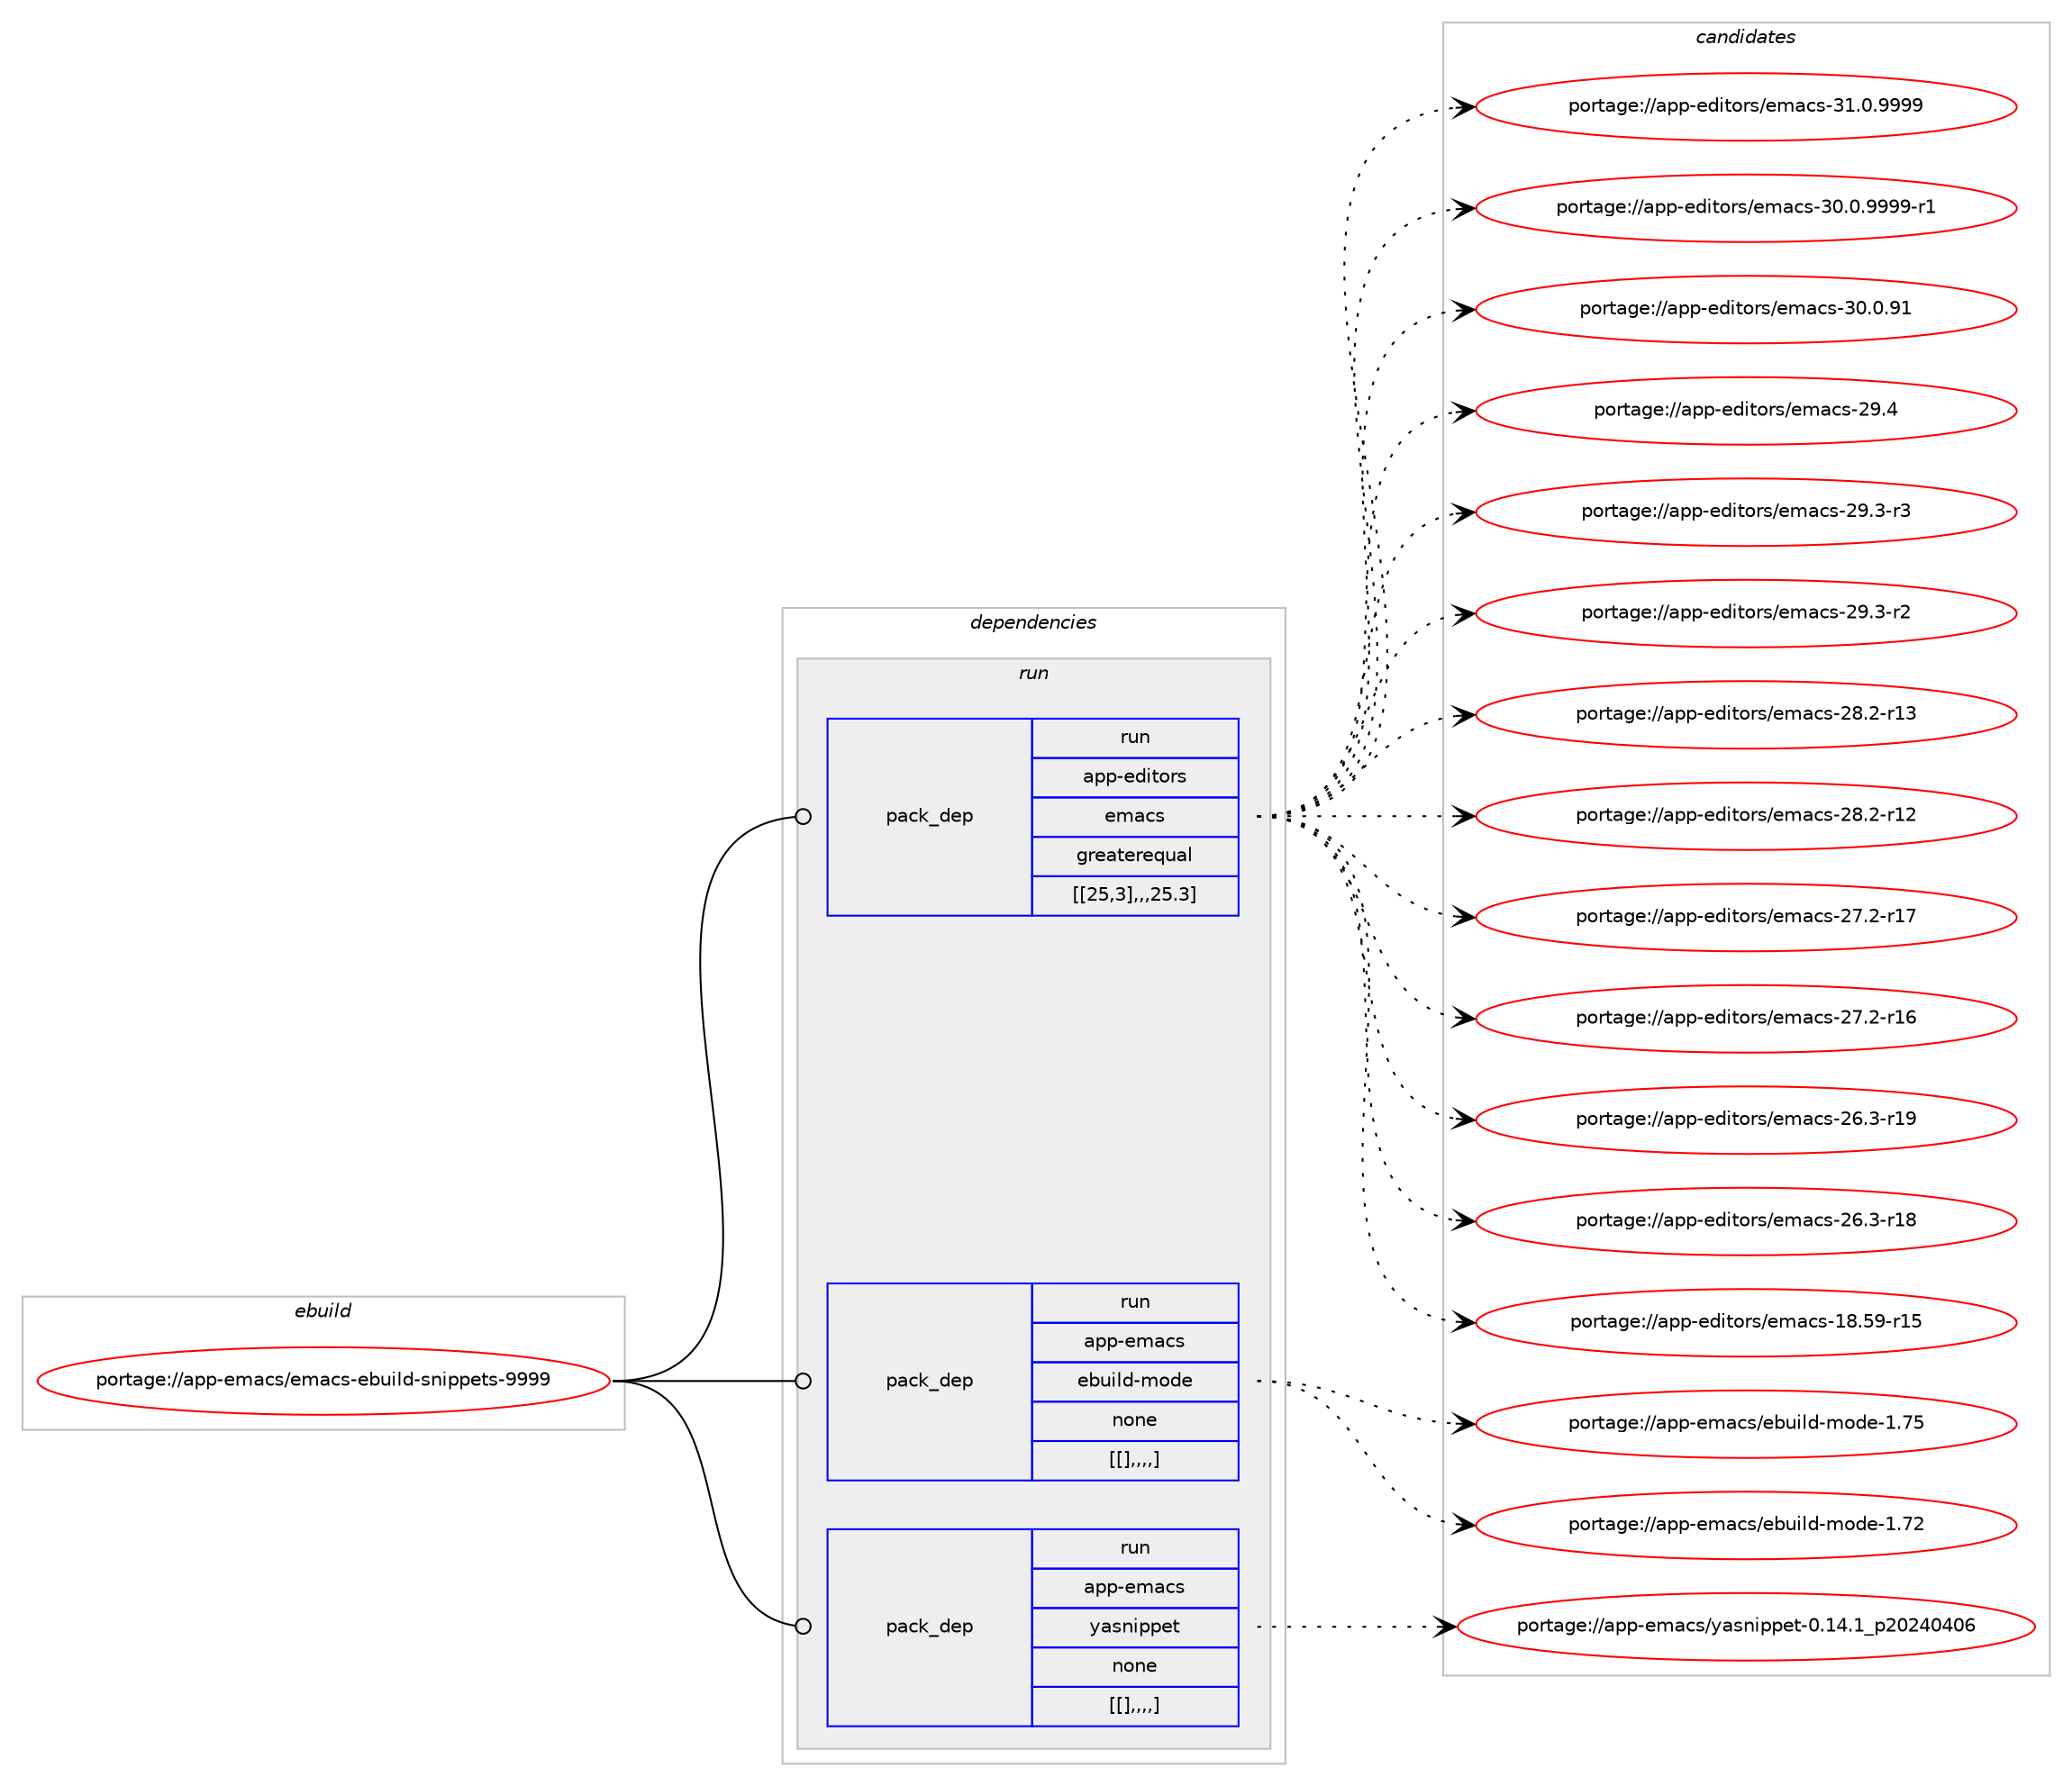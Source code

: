 digraph prolog {

# *************
# Graph options
# *************

newrank=true;
concentrate=true;
compound=true;
graph [rankdir=LR,fontname=Helvetica,fontsize=10,ranksep=1.5];#, ranksep=2.5, nodesep=0.2];
edge  [arrowhead=vee];
node  [fontname=Helvetica,fontsize=10];

# **********
# The ebuild
# **********

subgraph cluster_leftcol {
color=gray;
label=<<i>ebuild</i>>;
id [label="portage://app-emacs/emacs-ebuild-snippets-9999", color=red, width=4, href="../app-emacs/emacs-ebuild-snippets-9999.svg"];
}

# ****************
# The dependencies
# ****************

subgraph cluster_midcol {
color=gray;
label=<<i>dependencies</i>>;
subgraph cluster_compile {
fillcolor="#eeeeee";
style=filled;
label=<<i>compile</i>>;
}
subgraph cluster_compileandrun {
fillcolor="#eeeeee";
style=filled;
label=<<i>compile and run</i>>;
}
subgraph cluster_run {
fillcolor="#eeeeee";
style=filled;
label=<<i>run</i>>;
subgraph pack16485 {
dependency23035 [label=<<TABLE BORDER="0" CELLBORDER="1" CELLSPACING="0" CELLPADDING="4" WIDTH="220"><TR><TD ROWSPAN="6" CELLPADDING="30">pack_dep</TD></TR><TR><TD WIDTH="110">run</TD></TR><TR><TD>app-editors</TD></TR><TR><TD>emacs</TD></TR><TR><TD>greaterequal</TD></TR><TR><TD>[[25,3],,,25.3]</TD></TR></TABLE>>, shape=none, color=blue];
}
id:e -> dependency23035:w [weight=20,style="solid",arrowhead="odot"];
subgraph pack16486 {
dependency23036 [label=<<TABLE BORDER="0" CELLBORDER="1" CELLSPACING="0" CELLPADDING="4" WIDTH="220"><TR><TD ROWSPAN="6" CELLPADDING="30">pack_dep</TD></TR><TR><TD WIDTH="110">run</TD></TR><TR><TD>app-emacs</TD></TR><TR><TD>ebuild-mode</TD></TR><TR><TD>none</TD></TR><TR><TD>[[],,,,]</TD></TR></TABLE>>, shape=none, color=blue];
}
id:e -> dependency23036:w [weight=20,style="solid",arrowhead="odot"];
subgraph pack16487 {
dependency23037 [label=<<TABLE BORDER="0" CELLBORDER="1" CELLSPACING="0" CELLPADDING="4" WIDTH="220"><TR><TD ROWSPAN="6" CELLPADDING="30">pack_dep</TD></TR><TR><TD WIDTH="110">run</TD></TR><TR><TD>app-emacs</TD></TR><TR><TD>yasnippet</TD></TR><TR><TD>none</TD></TR><TR><TD>[[],,,,]</TD></TR></TABLE>>, shape=none, color=blue];
}
id:e -> dependency23037:w [weight=20,style="solid",arrowhead="odot"];
}
}

# **************
# The candidates
# **************

subgraph cluster_choices {
rank=same;
color=gray;
label=<<i>candidates</i>>;

subgraph choice16485 {
color=black;
nodesep=1;
choice971121124510110010511611111411547101109979911545514946484657575757 [label="portage://app-editors/emacs-31.0.9999", color=red, width=4,href="../app-editors/emacs-31.0.9999.svg"];
choice9711211245101100105116111114115471011099799115455148464846575757574511449 [label="portage://app-editors/emacs-30.0.9999-r1", color=red, width=4,href="../app-editors/emacs-30.0.9999-r1.svg"];
choice97112112451011001051161111141154710110997991154551484648465749 [label="portage://app-editors/emacs-30.0.91", color=red, width=4,href="../app-editors/emacs-30.0.91.svg"];
choice97112112451011001051161111141154710110997991154550574652 [label="portage://app-editors/emacs-29.4", color=red, width=4,href="../app-editors/emacs-29.4.svg"];
choice971121124510110010511611111411547101109979911545505746514511451 [label="portage://app-editors/emacs-29.3-r3", color=red, width=4,href="../app-editors/emacs-29.3-r3.svg"];
choice971121124510110010511611111411547101109979911545505746514511450 [label="portage://app-editors/emacs-29.3-r2", color=red, width=4,href="../app-editors/emacs-29.3-r2.svg"];
choice97112112451011001051161111141154710110997991154550564650451144951 [label="portage://app-editors/emacs-28.2-r13", color=red, width=4,href="../app-editors/emacs-28.2-r13.svg"];
choice97112112451011001051161111141154710110997991154550564650451144950 [label="portage://app-editors/emacs-28.2-r12", color=red, width=4,href="../app-editors/emacs-28.2-r12.svg"];
choice97112112451011001051161111141154710110997991154550554650451144955 [label="portage://app-editors/emacs-27.2-r17", color=red, width=4,href="../app-editors/emacs-27.2-r17.svg"];
choice97112112451011001051161111141154710110997991154550554650451144954 [label="portage://app-editors/emacs-27.2-r16", color=red, width=4,href="../app-editors/emacs-27.2-r16.svg"];
choice97112112451011001051161111141154710110997991154550544651451144957 [label="portage://app-editors/emacs-26.3-r19", color=red, width=4,href="../app-editors/emacs-26.3-r19.svg"];
choice97112112451011001051161111141154710110997991154550544651451144956 [label="portage://app-editors/emacs-26.3-r18", color=red, width=4,href="../app-editors/emacs-26.3-r18.svg"];
choice9711211245101100105116111114115471011099799115454956465357451144953 [label="portage://app-editors/emacs-18.59-r15", color=red, width=4,href="../app-editors/emacs-18.59-r15.svg"];
dependency23035:e -> choice971121124510110010511611111411547101109979911545514946484657575757:w [style=dotted,weight="100"];
dependency23035:e -> choice9711211245101100105116111114115471011099799115455148464846575757574511449:w [style=dotted,weight="100"];
dependency23035:e -> choice97112112451011001051161111141154710110997991154551484648465749:w [style=dotted,weight="100"];
dependency23035:e -> choice97112112451011001051161111141154710110997991154550574652:w [style=dotted,weight="100"];
dependency23035:e -> choice971121124510110010511611111411547101109979911545505746514511451:w [style=dotted,weight="100"];
dependency23035:e -> choice971121124510110010511611111411547101109979911545505746514511450:w [style=dotted,weight="100"];
dependency23035:e -> choice97112112451011001051161111141154710110997991154550564650451144951:w [style=dotted,weight="100"];
dependency23035:e -> choice97112112451011001051161111141154710110997991154550564650451144950:w [style=dotted,weight="100"];
dependency23035:e -> choice97112112451011001051161111141154710110997991154550554650451144955:w [style=dotted,weight="100"];
dependency23035:e -> choice97112112451011001051161111141154710110997991154550554650451144954:w [style=dotted,weight="100"];
dependency23035:e -> choice97112112451011001051161111141154710110997991154550544651451144957:w [style=dotted,weight="100"];
dependency23035:e -> choice97112112451011001051161111141154710110997991154550544651451144956:w [style=dotted,weight="100"];
dependency23035:e -> choice9711211245101100105116111114115471011099799115454956465357451144953:w [style=dotted,weight="100"];
}
subgraph choice16486 {
color=black;
nodesep=1;
choice971121124510110997991154710198117105108100451091111001014549465553 [label="portage://app-emacs/ebuild-mode-1.75", color=red, width=4,href="../app-emacs/ebuild-mode-1.75.svg"];
choice971121124510110997991154710198117105108100451091111001014549465550 [label="portage://app-emacs/ebuild-mode-1.72", color=red, width=4,href="../app-emacs/ebuild-mode-1.72.svg"];
dependency23036:e -> choice971121124510110997991154710198117105108100451091111001014549465553:w [style=dotted,weight="100"];
dependency23036:e -> choice971121124510110997991154710198117105108100451091111001014549465550:w [style=dotted,weight="100"];
}
subgraph choice16487 {
color=black;
nodesep=1;
choice97112112451011099799115471219711511010511211210111645484649524649951125048505248524854 [label="portage://app-emacs/yasnippet-0.14.1_p20240406", color=red, width=4,href="../app-emacs/yasnippet-0.14.1_p20240406.svg"];
dependency23037:e -> choice97112112451011099799115471219711511010511211210111645484649524649951125048505248524854:w [style=dotted,weight="100"];
}
}

}
